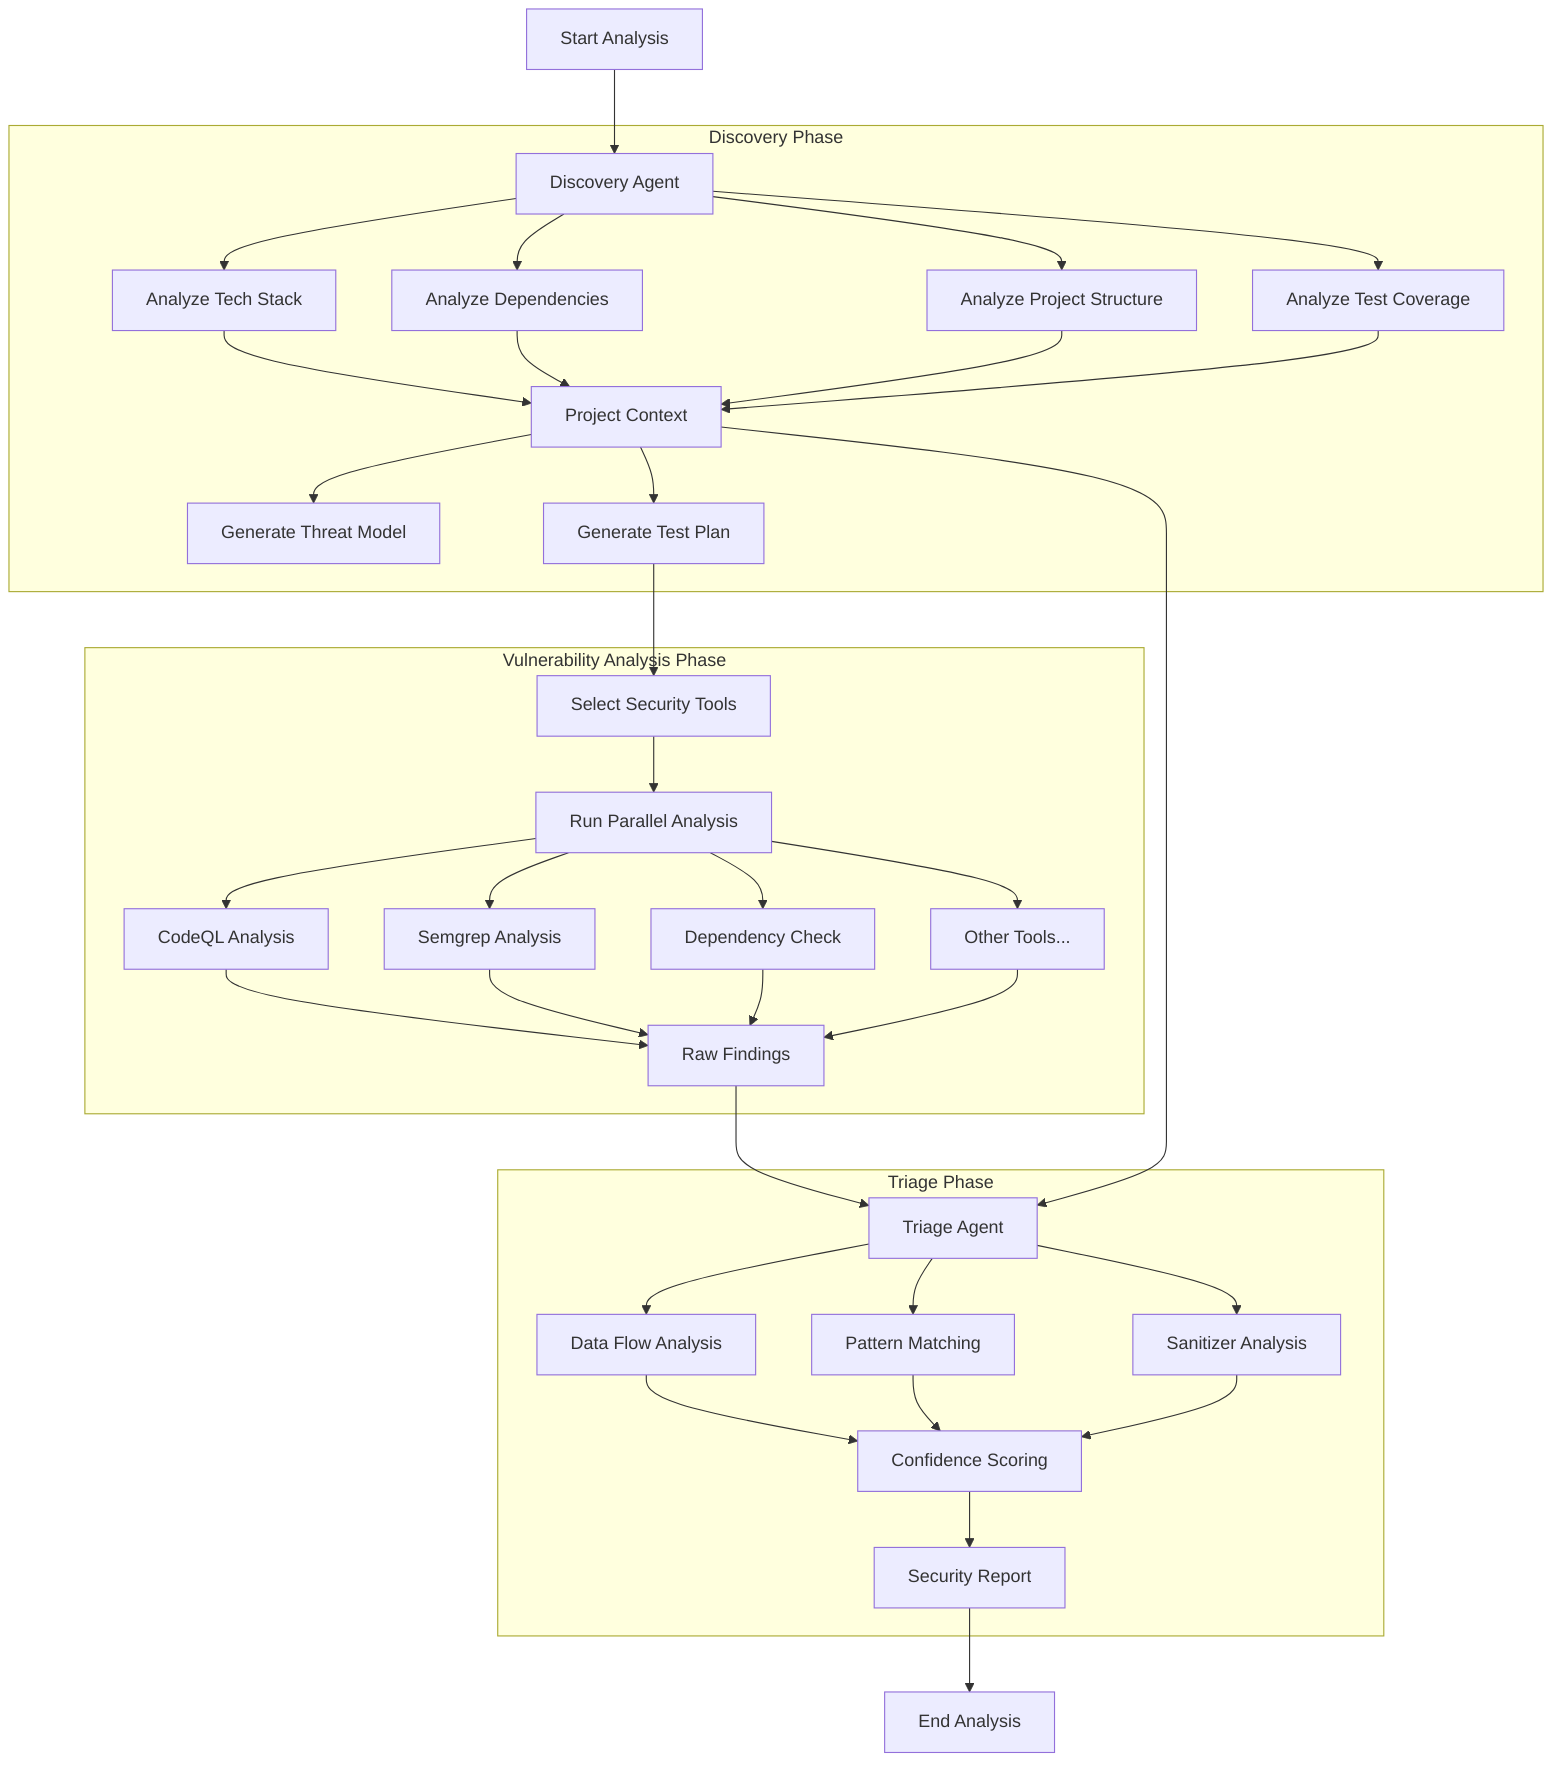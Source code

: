 graph TD
    Start[Start Analysis] --> Discovery[Discovery Agent]
    
    subgraph "Discovery Phase"
        Discovery --> TechStack[Analyze Tech Stack]
        Discovery --> Dependencies[Analyze Dependencies]
        Discovery --> Structure[Analyze Project Structure]
        Discovery --> TestCov[Analyze Test Coverage]
        
        TechStack --> Context[Project Context]
        Dependencies --> Context
        Structure --> Context
        TestCov --> Context
        
        Context --> ThreatModel[Generate Threat Model]
        Context --> TestPlan[Generate Test Plan]
    end
    
    subgraph "Vulnerability Analysis Phase"
        TestPlan --> ToolSelect[Select Security Tools]
        ToolSelect --> ParallelAnalysis[Run Parallel Analysis]
        
        ParallelAnalysis --> CodeQL[CodeQL Analysis]
        ParallelAnalysis --> Semgrep[Semgrep Analysis]
        ParallelAnalysis --> DepCheck[Dependency Check]
        ParallelAnalysis --> CustomTools[Other Tools...]
        
        CodeQL --> Findings[Raw Findings]
        Semgrep --> Findings
        DepCheck --> Findings
        CustomTools --> Findings
    end
    
    subgraph "Triage Phase"
        Findings --> Triage[Triage Agent]
        Context --> Triage
        
        Triage --> DataFlow[Data Flow Analysis]
        Triage --> PatternMatch[Pattern Matching]
        Triage --> Sanitizers[Sanitizer Analysis]
        
        DataFlow --> Scoring[Confidence Scoring]
        PatternMatch --> Scoring
        Sanitizers --> Scoring
        
        Scoring --> FinalReport[Security Report]
    end
    
    FinalReport --> End[End Analysis]